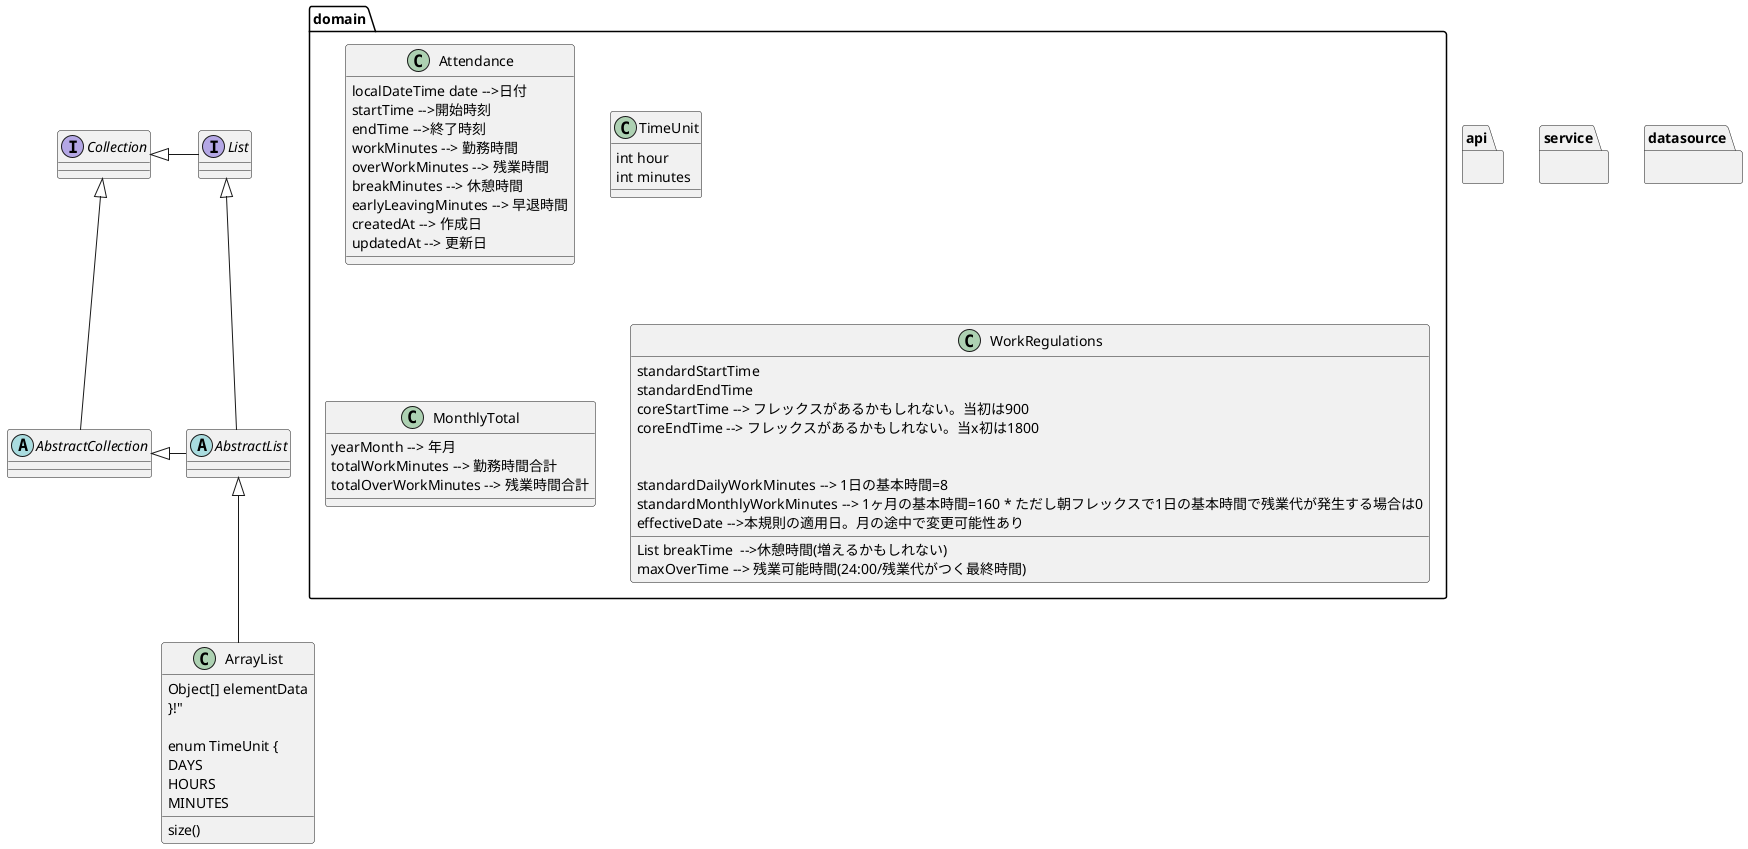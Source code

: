 @startuml

package api {

}

package service {
}

package datasource {
}

package domain {
    class Attendance {
        localDateTime date -->日付
        startTime -->開始時刻
        endTime -->終了時刻
        workMinutes --> 勤務時間
        overWorkMinutes --> 残業時間
        breakMinutes --> 休憩時間
        earlyLeavingMinutes --> 早退時間
        createdAt --> 作成日
        updatedAt --> 更新日
    }

    class TimeUnit {
        int hour
        int minutes
    }

    class MonthlyTotal {
        yearMonth --> 年月
        totalWorkMinutes --> 勤務時間合計
        totalOverWorkMinutes --> 残業時間合計
    }

    class WorkRegulations {
        standardStartTime
        standardEndTime
        List breakTime  -->休憩時間(増えるかもしれない)
        coreStartTime --> フレックスがあるかもしれない。当初は900
        coreEndTime --> フレックスがあるかもしれない。当x初は1800

        maxOverTime --> 残業可能時間(24:00/残業代がつく最終時間)

        standardDailyWorkMinutes --> 1日の基本時間=8
        standardMonthlyWorkMinutes --> 1ヶ月の基本時間=160 * ただし朝フレックスで1日の基本時間で残業代が発生する場合は0
        effectiveDate -->本規則の適用日。月の途中で変更可能性あり
    }
}


abstract class AbstractList
abstract AbstractCollection
interface List
interface Collection

List <|-- AbstractList
Collection <|-- AbstractCollection

Collection <|- List
AbstractCollection <|- AbstractList
AbstractList <|-- ArrayList

class ArrayList {
Object[] elementData
size()
}!"

enum TimeUnit {
DAYS
HOURS
MINUTES
}

@enduml